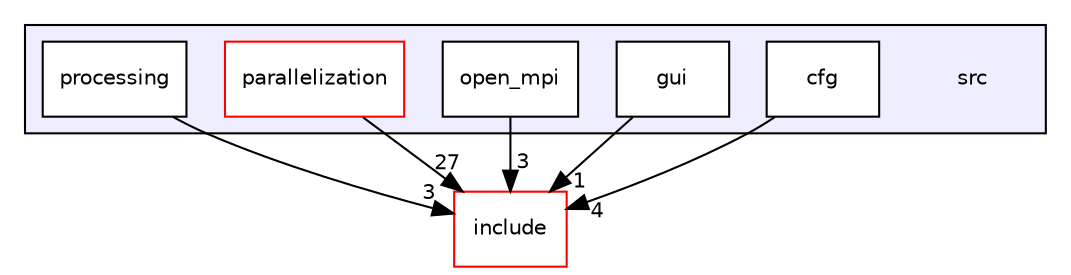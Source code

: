 digraph "src" {
  compound=true
  node [ fontsize="10", fontname="Helvetica"];
  edge [ labelfontsize="10", labelfontname="Helvetica"];
  subgraph clusterdir_68267d1309a1af8e8297ef4c3efbcdba {
    graph [ bgcolor="#eeeeff", pencolor="black", label="" URL="dir_68267d1309a1af8e8297ef4c3efbcdba.html"];
    dir_68267d1309a1af8e8297ef4c3efbcdba [shape=plaintext label="src"];
    dir_1e869ebbc6cce176ee0dbb76743ac339 [shape=box label="cfg" color="black" fillcolor="white" style="filled" URL="dir_1e869ebbc6cce176ee0dbb76743ac339.html"];
    dir_99d0482cf009f9d97a0877749b817f19 [shape=box label="gui" color="black" fillcolor="white" style="filled" URL="dir_99d0482cf009f9d97a0877749b817f19.html"];
    dir_06067df1f9101ead14b367185ddcf158 [shape=box label="open_mpi" color="black" fillcolor="white" style="filled" URL="dir_06067df1f9101ead14b367185ddcf158.html"];
    dir_d114d0e199ae1f1639dc065e642916f0 [shape=box label="parallelization" color="red" fillcolor="white" style="filled" URL="dir_d114d0e199ae1f1639dc065e642916f0.html"];
    dir_0a512cdfab597aff87e92947a97cc98a [shape=box label="processing" color="black" fillcolor="white" style="filled" URL="dir_0a512cdfab597aff87e92947a97cc98a.html"];
  }
  dir_d44c64559bbebec7f509842c48db8b23 [shape=box label="include" fillcolor="white" style="filled" color="red" URL="dir_d44c64559bbebec7f509842c48db8b23.html"];
  dir_0a512cdfab597aff87e92947a97cc98a->dir_d44c64559bbebec7f509842c48db8b23 [headlabel="3", labeldistance=1.5 headhref="dir_000018_000000.html"];
  dir_1e869ebbc6cce176ee0dbb76743ac339->dir_d44c64559bbebec7f509842c48db8b23 [headlabel="4", labeldistance=1.5 headhref="dir_000010_000000.html"];
  dir_d114d0e199ae1f1639dc065e642916f0->dir_d44c64559bbebec7f509842c48db8b23 [headlabel="27", labeldistance=1.5 headhref="dir_000013_000000.html"];
  dir_99d0482cf009f9d97a0877749b817f19->dir_d44c64559bbebec7f509842c48db8b23 [headlabel="1", labeldistance=1.5 headhref="dir_000011_000000.html"];
  dir_06067df1f9101ead14b367185ddcf158->dir_d44c64559bbebec7f509842c48db8b23 [headlabel="3", labeldistance=1.5 headhref="dir_000012_000000.html"];
}

